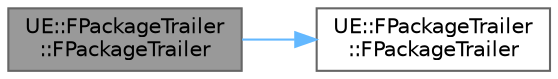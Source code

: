 digraph "UE::FPackageTrailer::FPackageTrailer"
{
 // INTERACTIVE_SVG=YES
 // LATEX_PDF_SIZE
  bgcolor="transparent";
  edge [fontname=Helvetica,fontsize=10,labelfontname=Helvetica,labelfontsize=10];
  node [fontname=Helvetica,fontsize=10,shape=box,height=0.2,width=0.4];
  rankdir="LR";
  Node1 [id="Node000001",label="UE::FPackageTrailer\l::FPackageTrailer",height=0.2,width=0.4,color="gray40", fillcolor="grey60", style="filled", fontcolor="black",tooltip=" "];
  Node1 -> Node2 [id="edge1_Node000001_Node000002",color="steelblue1",style="solid",tooltip=" "];
  Node2 [id="Node000002",label="UE::FPackageTrailer\l::FPackageTrailer",height=0.2,width=0.4,color="grey40", fillcolor="white", style="filled",URL="$d1/de3/classUE_1_1FPackageTrailer.html#a83f8b0c2c84e77a8081d6b396de0a4a0",tooltip=" "];
}
